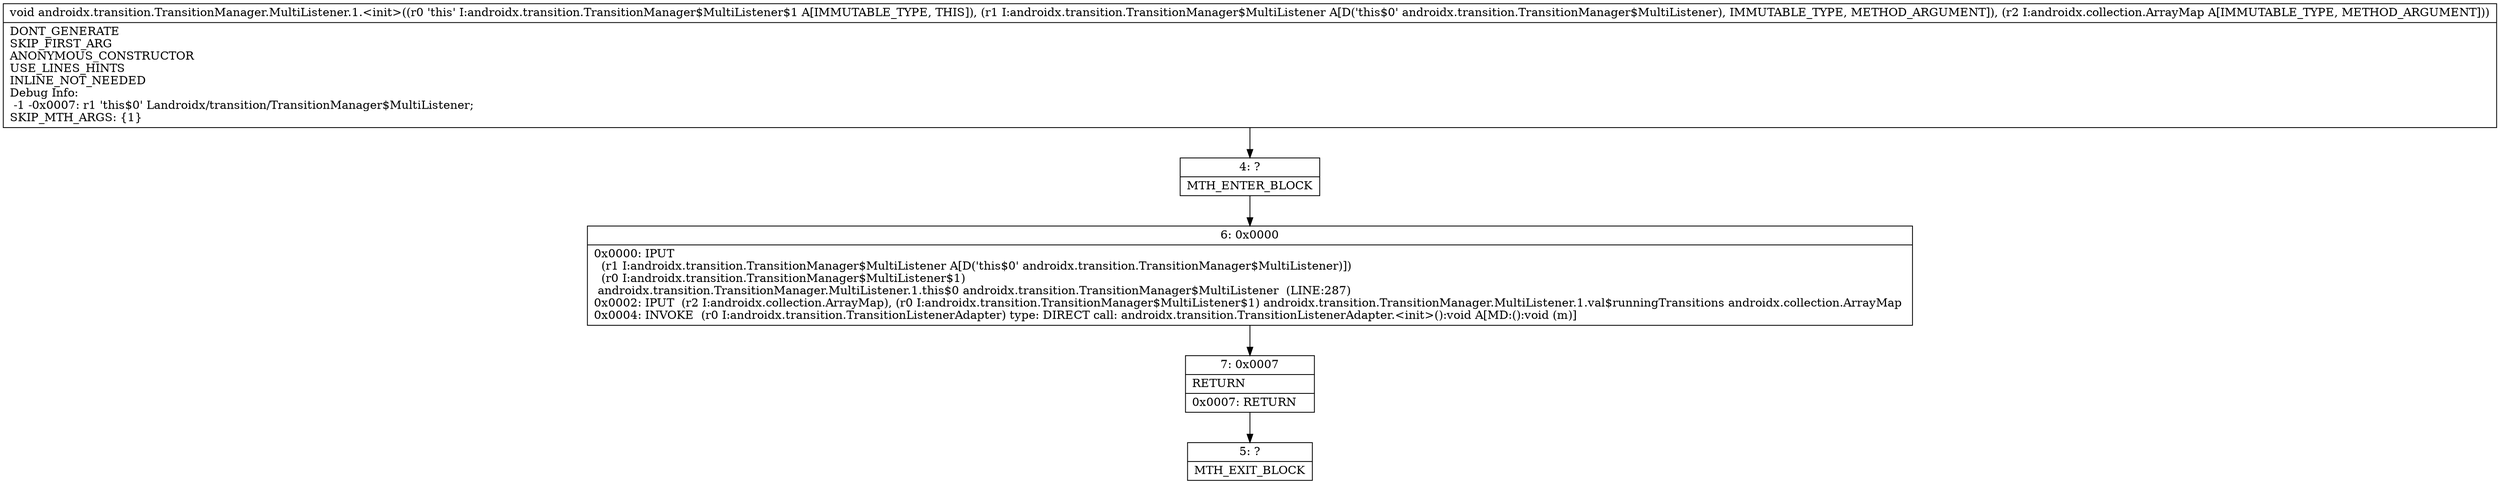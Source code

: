 digraph "CFG forandroidx.transition.TransitionManager.MultiListener.1.\<init\>(Landroidx\/transition\/TransitionManager$MultiListener;Landroidx\/collection\/ArrayMap;)V" {
Node_4 [shape=record,label="{4\:\ ?|MTH_ENTER_BLOCK\l}"];
Node_6 [shape=record,label="{6\:\ 0x0000|0x0000: IPUT  \l  (r1 I:androidx.transition.TransitionManager$MultiListener A[D('this$0' androidx.transition.TransitionManager$MultiListener)])\l  (r0 I:androidx.transition.TransitionManager$MultiListener$1)\l androidx.transition.TransitionManager.MultiListener.1.this$0 androidx.transition.TransitionManager$MultiListener  (LINE:287)\l0x0002: IPUT  (r2 I:androidx.collection.ArrayMap), (r0 I:androidx.transition.TransitionManager$MultiListener$1) androidx.transition.TransitionManager.MultiListener.1.val$runningTransitions androidx.collection.ArrayMap \l0x0004: INVOKE  (r0 I:androidx.transition.TransitionListenerAdapter) type: DIRECT call: androidx.transition.TransitionListenerAdapter.\<init\>():void A[MD:():void (m)]\l}"];
Node_7 [shape=record,label="{7\:\ 0x0007|RETURN\l|0x0007: RETURN   \l}"];
Node_5 [shape=record,label="{5\:\ ?|MTH_EXIT_BLOCK\l}"];
MethodNode[shape=record,label="{void androidx.transition.TransitionManager.MultiListener.1.\<init\>((r0 'this' I:androidx.transition.TransitionManager$MultiListener$1 A[IMMUTABLE_TYPE, THIS]), (r1 I:androidx.transition.TransitionManager$MultiListener A[D('this$0' androidx.transition.TransitionManager$MultiListener), IMMUTABLE_TYPE, METHOD_ARGUMENT]), (r2 I:androidx.collection.ArrayMap A[IMMUTABLE_TYPE, METHOD_ARGUMENT]))  | DONT_GENERATE\lSKIP_FIRST_ARG\lANONYMOUS_CONSTRUCTOR\lUSE_LINES_HINTS\lINLINE_NOT_NEEDED\lDebug Info:\l  \-1 \-0x0007: r1 'this$0' Landroidx\/transition\/TransitionManager$MultiListener;\lSKIP_MTH_ARGS: \{1\}\l}"];
MethodNode -> Node_4;Node_4 -> Node_6;
Node_6 -> Node_7;
Node_7 -> Node_5;
}

